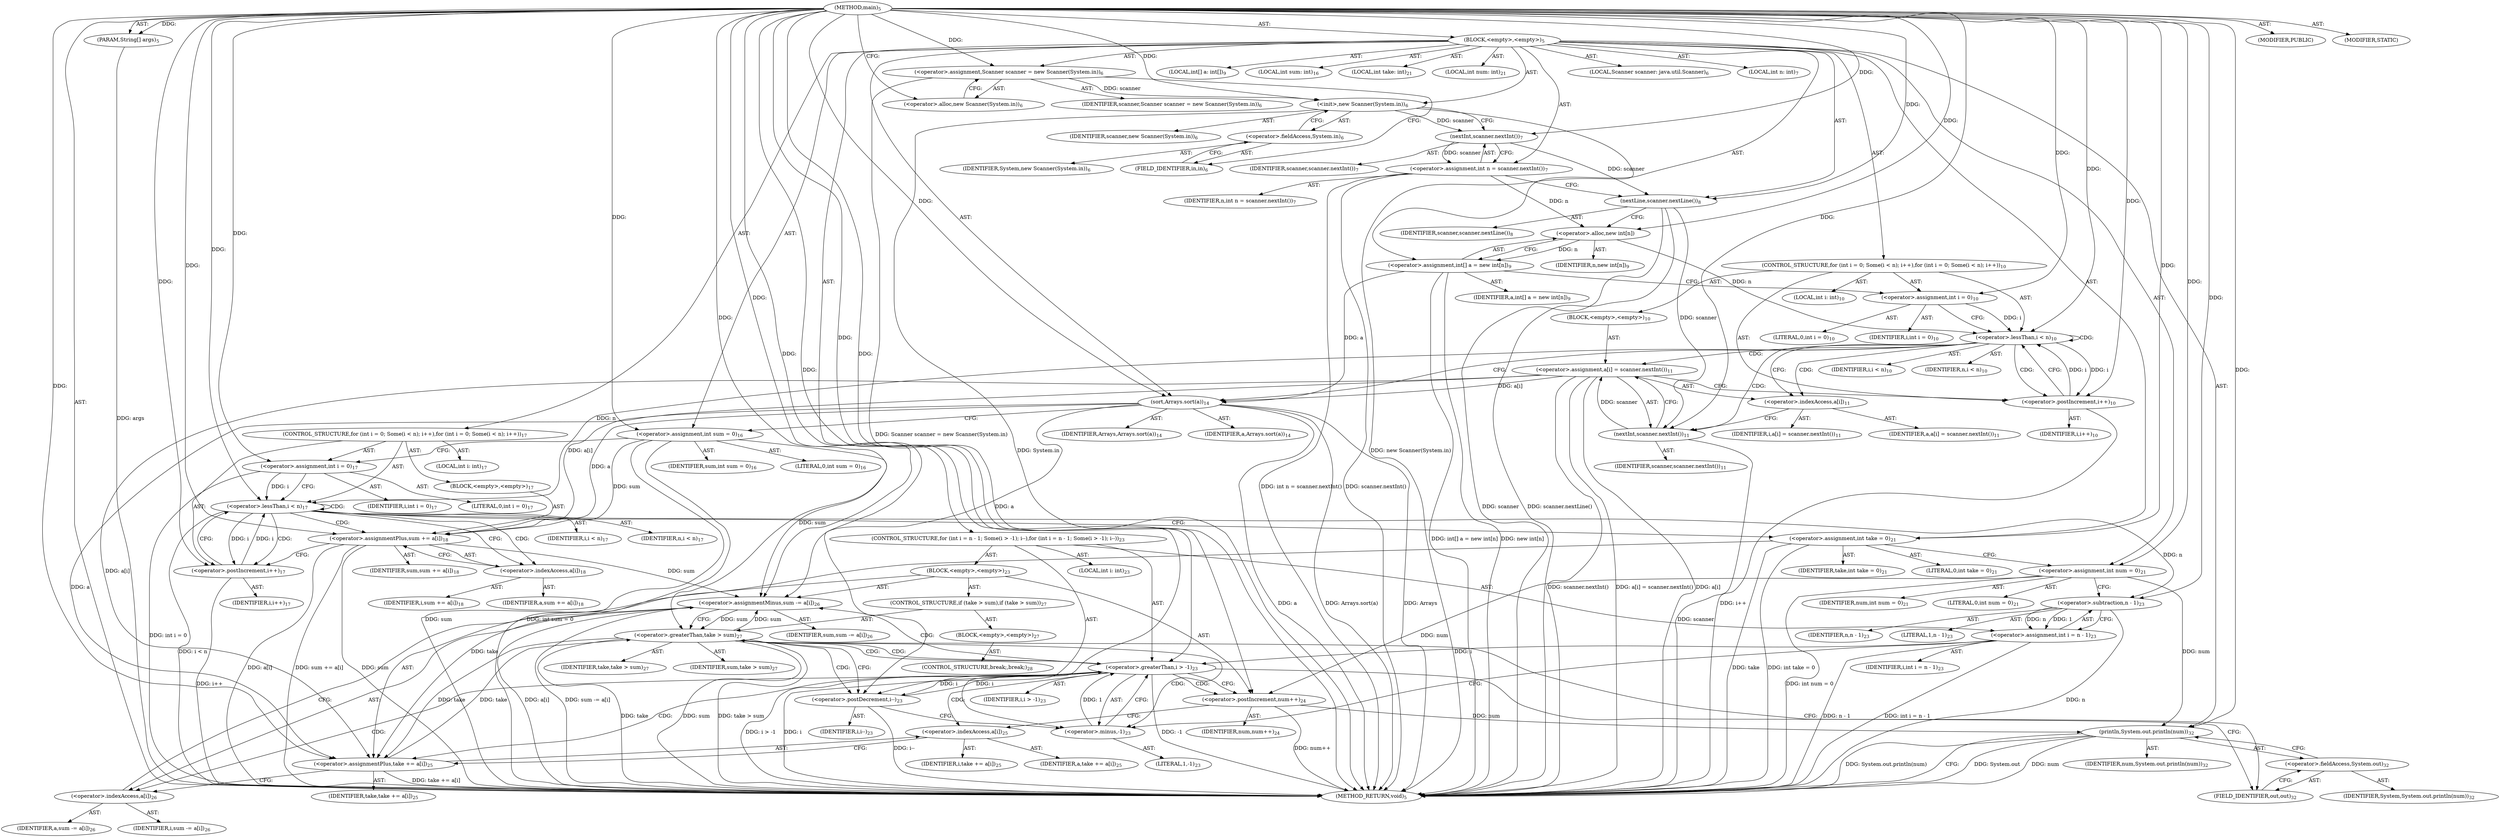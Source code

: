 digraph "main" {  
"19" [label = <(METHOD,main)<SUB>5</SUB>> ]
"20" [label = <(PARAM,String[] args)<SUB>5</SUB>> ]
"21" [label = <(BLOCK,&lt;empty&gt;,&lt;empty&gt;)<SUB>5</SUB>> ]
"4" [label = <(LOCAL,Scanner scanner: java.util.Scanner)<SUB>6</SUB>> ]
"22" [label = <(&lt;operator&gt;.assignment,Scanner scanner = new Scanner(System.in))<SUB>6</SUB>> ]
"23" [label = <(IDENTIFIER,scanner,Scanner scanner = new Scanner(System.in))<SUB>6</SUB>> ]
"24" [label = <(&lt;operator&gt;.alloc,new Scanner(System.in))<SUB>6</SUB>> ]
"25" [label = <(&lt;init&gt;,new Scanner(System.in))<SUB>6</SUB>> ]
"3" [label = <(IDENTIFIER,scanner,new Scanner(System.in))<SUB>6</SUB>> ]
"26" [label = <(&lt;operator&gt;.fieldAccess,System.in)<SUB>6</SUB>> ]
"27" [label = <(IDENTIFIER,System,new Scanner(System.in))<SUB>6</SUB>> ]
"28" [label = <(FIELD_IDENTIFIER,in,in)<SUB>6</SUB>> ]
"29" [label = <(LOCAL,int n: int)<SUB>7</SUB>> ]
"30" [label = <(&lt;operator&gt;.assignment,int n = scanner.nextInt())<SUB>7</SUB>> ]
"31" [label = <(IDENTIFIER,n,int n = scanner.nextInt())<SUB>7</SUB>> ]
"32" [label = <(nextInt,scanner.nextInt())<SUB>7</SUB>> ]
"33" [label = <(IDENTIFIER,scanner,scanner.nextInt())<SUB>7</SUB>> ]
"34" [label = <(nextLine,scanner.nextLine())<SUB>8</SUB>> ]
"35" [label = <(IDENTIFIER,scanner,scanner.nextLine())<SUB>8</SUB>> ]
"36" [label = <(LOCAL,int[] a: int[])<SUB>9</SUB>> ]
"37" [label = <(&lt;operator&gt;.assignment,int[] a = new int[n])<SUB>9</SUB>> ]
"38" [label = <(IDENTIFIER,a,int[] a = new int[n])<SUB>9</SUB>> ]
"39" [label = <(&lt;operator&gt;.alloc,new int[n])> ]
"40" [label = <(IDENTIFIER,n,new int[n])<SUB>9</SUB>> ]
"41" [label = <(CONTROL_STRUCTURE,for (int i = 0; Some(i &lt; n); i++),for (int i = 0; Some(i &lt; n); i++))<SUB>10</SUB>> ]
"42" [label = <(LOCAL,int i: int)<SUB>10</SUB>> ]
"43" [label = <(&lt;operator&gt;.assignment,int i = 0)<SUB>10</SUB>> ]
"44" [label = <(IDENTIFIER,i,int i = 0)<SUB>10</SUB>> ]
"45" [label = <(LITERAL,0,int i = 0)<SUB>10</SUB>> ]
"46" [label = <(&lt;operator&gt;.lessThan,i &lt; n)<SUB>10</SUB>> ]
"47" [label = <(IDENTIFIER,i,i &lt; n)<SUB>10</SUB>> ]
"48" [label = <(IDENTIFIER,n,i &lt; n)<SUB>10</SUB>> ]
"49" [label = <(&lt;operator&gt;.postIncrement,i++)<SUB>10</SUB>> ]
"50" [label = <(IDENTIFIER,i,i++)<SUB>10</SUB>> ]
"51" [label = <(BLOCK,&lt;empty&gt;,&lt;empty&gt;)<SUB>10</SUB>> ]
"52" [label = <(&lt;operator&gt;.assignment,a[i] = scanner.nextInt())<SUB>11</SUB>> ]
"53" [label = <(&lt;operator&gt;.indexAccess,a[i])<SUB>11</SUB>> ]
"54" [label = <(IDENTIFIER,a,a[i] = scanner.nextInt())<SUB>11</SUB>> ]
"55" [label = <(IDENTIFIER,i,a[i] = scanner.nextInt())<SUB>11</SUB>> ]
"56" [label = <(nextInt,scanner.nextInt())<SUB>11</SUB>> ]
"57" [label = <(IDENTIFIER,scanner,scanner.nextInt())<SUB>11</SUB>> ]
"58" [label = <(sort,Arrays.sort(a))<SUB>14</SUB>> ]
"59" [label = <(IDENTIFIER,Arrays,Arrays.sort(a))<SUB>14</SUB>> ]
"60" [label = <(IDENTIFIER,a,Arrays.sort(a))<SUB>14</SUB>> ]
"61" [label = <(LOCAL,int sum: int)<SUB>16</SUB>> ]
"62" [label = <(&lt;operator&gt;.assignment,int sum = 0)<SUB>16</SUB>> ]
"63" [label = <(IDENTIFIER,sum,int sum = 0)<SUB>16</SUB>> ]
"64" [label = <(LITERAL,0,int sum = 0)<SUB>16</SUB>> ]
"65" [label = <(CONTROL_STRUCTURE,for (int i = 0; Some(i &lt; n); i++),for (int i = 0; Some(i &lt; n); i++))<SUB>17</SUB>> ]
"66" [label = <(LOCAL,int i: int)<SUB>17</SUB>> ]
"67" [label = <(&lt;operator&gt;.assignment,int i = 0)<SUB>17</SUB>> ]
"68" [label = <(IDENTIFIER,i,int i = 0)<SUB>17</SUB>> ]
"69" [label = <(LITERAL,0,int i = 0)<SUB>17</SUB>> ]
"70" [label = <(&lt;operator&gt;.lessThan,i &lt; n)<SUB>17</SUB>> ]
"71" [label = <(IDENTIFIER,i,i &lt; n)<SUB>17</SUB>> ]
"72" [label = <(IDENTIFIER,n,i &lt; n)<SUB>17</SUB>> ]
"73" [label = <(&lt;operator&gt;.postIncrement,i++)<SUB>17</SUB>> ]
"74" [label = <(IDENTIFIER,i,i++)<SUB>17</SUB>> ]
"75" [label = <(BLOCK,&lt;empty&gt;,&lt;empty&gt;)<SUB>17</SUB>> ]
"76" [label = <(&lt;operator&gt;.assignmentPlus,sum += a[i])<SUB>18</SUB>> ]
"77" [label = <(IDENTIFIER,sum,sum += a[i])<SUB>18</SUB>> ]
"78" [label = <(&lt;operator&gt;.indexAccess,a[i])<SUB>18</SUB>> ]
"79" [label = <(IDENTIFIER,a,sum += a[i])<SUB>18</SUB>> ]
"80" [label = <(IDENTIFIER,i,sum += a[i])<SUB>18</SUB>> ]
"81" [label = <(LOCAL,int take: int)<SUB>21</SUB>> ]
"82" [label = <(LOCAL,int num: int)<SUB>21</SUB>> ]
"83" [label = <(&lt;operator&gt;.assignment,int take = 0)<SUB>21</SUB>> ]
"84" [label = <(IDENTIFIER,take,int take = 0)<SUB>21</SUB>> ]
"85" [label = <(LITERAL,0,int take = 0)<SUB>21</SUB>> ]
"86" [label = <(&lt;operator&gt;.assignment,int num = 0)<SUB>21</SUB>> ]
"87" [label = <(IDENTIFIER,num,int num = 0)<SUB>21</SUB>> ]
"88" [label = <(LITERAL,0,int num = 0)<SUB>21</SUB>> ]
"89" [label = <(CONTROL_STRUCTURE,for (int i = n - 1; Some(i &gt; -1); i--),for (int i = n - 1; Some(i &gt; -1); i--))<SUB>23</SUB>> ]
"90" [label = <(LOCAL,int i: int)<SUB>23</SUB>> ]
"91" [label = <(&lt;operator&gt;.assignment,int i = n - 1)<SUB>23</SUB>> ]
"92" [label = <(IDENTIFIER,i,int i = n - 1)<SUB>23</SUB>> ]
"93" [label = <(&lt;operator&gt;.subtraction,n - 1)<SUB>23</SUB>> ]
"94" [label = <(IDENTIFIER,n,n - 1)<SUB>23</SUB>> ]
"95" [label = <(LITERAL,1,n - 1)<SUB>23</SUB>> ]
"96" [label = <(&lt;operator&gt;.greaterThan,i &gt; -1)<SUB>23</SUB>> ]
"97" [label = <(IDENTIFIER,i,i &gt; -1)<SUB>23</SUB>> ]
"98" [label = <(&lt;operator&gt;.minus,-1)<SUB>23</SUB>> ]
"99" [label = <(LITERAL,1,-1)<SUB>23</SUB>> ]
"100" [label = <(&lt;operator&gt;.postDecrement,i--)<SUB>23</SUB>> ]
"101" [label = <(IDENTIFIER,i,i--)<SUB>23</SUB>> ]
"102" [label = <(BLOCK,&lt;empty&gt;,&lt;empty&gt;)<SUB>23</SUB>> ]
"103" [label = <(&lt;operator&gt;.postIncrement,num++)<SUB>24</SUB>> ]
"104" [label = <(IDENTIFIER,num,num++)<SUB>24</SUB>> ]
"105" [label = <(&lt;operator&gt;.assignmentPlus,take += a[i])<SUB>25</SUB>> ]
"106" [label = <(IDENTIFIER,take,take += a[i])<SUB>25</SUB>> ]
"107" [label = <(&lt;operator&gt;.indexAccess,a[i])<SUB>25</SUB>> ]
"108" [label = <(IDENTIFIER,a,take += a[i])<SUB>25</SUB>> ]
"109" [label = <(IDENTIFIER,i,take += a[i])<SUB>25</SUB>> ]
"110" [label = <(&lt;operator&gt;.assignmentMinus,sum -= a[i])<SUB>26</SUB>> ]
"111" [label = <(IDENTIFIER,sum,sum -= a[i])<SUB>26</SUB>> ]
"112" [label = <(&lt;operator&gt;.indexAccess,a[i])<SUB>26</SUB>> ]
"113" [label = <(IDENTIFIER,a,sum -= a[i])<SUB>26</SUB>> ]
"114" [label = <(IDENTIFIER,i,sum -= a[i])<SUB>26</SUB>> ]
"115" [label = <(CONTROL_STRUCTURE,if (take &gt; sum),if (take &gt; sum))<SUB>27</SUB>> ]
"116" [label = <(&lt;operator&gt;.greaterThan,take &gt; sum)<SUB>27</SUB>> ]
"117" [label = <(IDENTIFIER,take,take &gt; sum)<SUB>27</SUB>> ]
"118" [label = <(IDENTIFIER,sum,take &gt; sum)<SUB>27</SUB>> ]
"119" [label = <(BLOCK,&lt;empty&gt;,&lt;empty&gt;)<SUB>27</SUB>> ]
"120" [label = <(CONTROL_STRUCTURE,break;,break;)<SUB>28</SUB>> ]
"121" [label = <(println,System.out.println(num))<SUB>32</SUB>> ]
"122" [label = <(&lt;operator&gt;.fieldAccess,System.out)<SUB>32</SUB>> ]
"123" [label = <(IDENTIFIER,System,System.out.println(num))<SUB>32</SUB>> ]
"124" [label = <(FIELD_IDENTIFIER,out,out)<SUB>32</SUB>> ]
"125" [label = <(IDENTIFIER,num,System.out.println(num))<SUB>32</SUB>> ]
"126" [label = <(MODIFIER,PUBLIC)> ]
"127" [label = <(MODIFIER,STATIC)> ]
"128" [label = <(METHOD_RETURN,void)<SUB>5</SUB>> ]
  "19" -> "20"  [ label = "AST: "] 
  "19" -> "21"  [ label = "AST: "] 
  "19" -> "126"  [ label = "AST: "] 
  "19" -> "127"  [ label = "AST: "] 
  "19" -> "128"  [ label = "AST: "] 
  "21" -> "4"  [ label = "AST: "] 
  "21" -> "22"  [ label = "AST: "] 
  "21" -> "25"  [ label = "AST: "] 
  "21" -> "29"  [ label = "AST: "] 
  "21" -> "30"  [ label = "AST: "] 
  "21" -> "34"  [ label = "AST: "] 
  "21" -> "36"  [ label = "AST: "] 
  "21" -> "37"  [ label = "AST: "] 
  "21" -> "41"  [ label = "AST: "] 
  "21" -> "58"  [ label = "AST: "] 
  "21" -> "61"  [ label = "AST: "] 
  "21" -> "62"  [ label = "AST: "] 
  "21" -> "65"  [ label = "AST: "] 
  "21" -> "81"  [ label = "AST: "] 
  "21" -> "82"  [ label = "AST: "] 
  "21" -> "83"  [ label = "AST: "] 
  "21" -> "86"  [ label = "AST: "] 
  "21" -> "89"  [ label = "AST: "] 
  "21" -> "121"  [ label = "AST: "] 
  "22" -> "23"  [ label = "AST: "] 
  "22" -> "24"  [ label = "AST: "] 
  "25" -> "3"  [ label = "AST: "] 
  "25" -> "26"  [ label = "AST: "] 
  "26" -> "27"  [ label = "AST: "] 
  "26" -> "28"  [ label = "AST: "] 
  "30" -> "31"  [ label = "AST: "] 
  "30" -> "32"  [ label = "AST: "] 
  "32" -> "33"  [ label = "AST: "] 
  "34" -> "35"  [ label = "AST: "] 
  "37" -> "38"  [ label = "AST: "] 
  "37" -> "39"  [ label = "AST: "] 
  "39" -> "40"  [ label = "AST: "] 
  "41" -> "42"  [ label = "AST: "] 
  "41" -> "43"  [ label = "AST: "] 
  "41" -> "46"  [ label = "AST: "] 
  "41" -> "49"  [ label = "AST: "] 
  "41" -> "51"  [ label = "AST: "] 
  "43" -> "44"  [ label = "AST: "] 
  "43" -> "45"  [ label = "AST: "] 
  "46" -> "47"  [ label = "AST: "] 
  "46" -> "48"  [ label = "AST: "] 
  "49" -> "50"  [ label = "AST: "] 
  "51" -> "52"  [ label = "AST: "] 
  "52" -> "53"  [ label = "AST: "] 
  "52" -> "56"  [ label = "AST: "] 
  "53" -> "54"  [ label = "AST: "] 
  "53" -> "55"  [ label = "AST: "] 
  "56" -> "57"  [ label = "AST: "] 
  "58" -> "59"  [ label = "AST: "] 
  "58" -> "60"  [ label = "AST: "] 
  "62" -> "63"  [ label = "AST: "] 
  "62" -> "64"  [ label = "AST: "] 
  "65" -> "66"  [ label = "AST: "] 
  "65" -> "67"  [ label = "AST: "] 
  "65" -> "70"  [ label = "AST: "] 
  "65" -> "73"  [ label = "AST: "] 
  "65" -> "75"  [ label = "AST: "] 
  "67" -> "68"  [ label = "AST: "] 
  "67" -> "69"  [ label = "AST: "] 
  "70" -> "71"  [ label = "AST: "] 
  "70" -> "72"  [ label = "AST: "] 
  "73" -> "74"  [ label = "AST: "] 
  "75" -> "76"  [ label = "AST: "] 
  "76" -> "77"  [ label = "AST: "] 
  "76" -> "78"  [ label = "AST: "] 
  "78" -> "79"  [ label = "AST: "] 
  "78" -> "80"  [ label = "AST: "] 
  "83" -> "84"  [ label = "AST: "] 
  "83" -> "85"  [ label = "AST: "] 
  "86" -> "87"  [ label = "AST: "] 
  "86" -> "88"  [ label = "AST: "] 
  "89" -> "90"  [ label = "AST: "] 
  "89" -> "91"  [ label = "AST: "] 
  "89" -> "96"  [ label = "AST: "] 
  "89" -> "100"  [ label = "AST: "] 
  "89" -> "102"  [ label = "AST: "] 
  "91" -> "92"  [ label = "AST: "] 
  "91" -> "93"  [ label = "AST: "] 
  "93" -> "94"  [ label = "AST: "] 
  "93" -> "95"  [ label = "AST: "] 
  "96" -> "97"  [ label = "AST: "] 
  "96" -> "98"  [ label = "AST: "] 
  "98" -> "99"  [ label = "AST: "] 
  "100" -> "101"  [ label = "AST: "] 
  "102" -> "103"  [ label = "AST: "] 
  "102" -> "105"  [ label = "AST: "] 
  "102" -> "110"  [ label = "AST: "] 
  "102" -> "115"  [ label = "AST: "] 
  "103" -> "104"  [ label = "AST: "] 
  "105" -> "106"  [ label = "AST: "] 
  "105" -> "107"  [ label = "AST: "] 
  "107" -> "108"  [ label = "AST: "] 
  "107" -> "109"  [ label = "AST: "] 
  "110" -> "111"  [ label = "AST: "] 
  "110" -> "112"  [ label = "AST: "] 
  "112" -> "113"  [ label = "AST: "] 
  "112" -> "114"  [ label = "AST: "] 
  "115" -> "116"  [ label = "AST: "] 
  "115" -> "119"  [ label = "AST: "] 
  "116" -> "117"  [ label = "AST: "] 
  "116" -> "118"  [ label = "AST: "] 
  "119" -> "120"  [ label = "AST: "] 
  "121" -> "122"  [ label = "AST: "] 
  "121" -> "125"  [ label = "AST: "] 
  "122" -> "123"  [ label = "AST: "] 
  "122" -> "124"  [ label = "AST: "] 
  "22" -> "28"  [ label = "CFG: "] 
  "25" -> "32"  [ label = "CFG: "] 
  "30" -> "34"  [ label = "CFG: "] 
  "34" -> "39"  [ label = "CFG: "] 
  "37" -> "43"  [ label = "CFG: "] 
  "58" -> "62"  [ label = "CFG: "] 
  "62" -> "67"  [ label = "CFG: "] 
  "83" -> "86"  [ label = "CFG: "] 
  "86" -> "93"  [ label = "CFG: "] 
  "121" -> "128"  [ label = "CFG: "] 
  "24" -> "22"  [ label = "CFG: "] 
  "26" -> "25"  [ label = "CFG: "] 
  "32" -> "30"  [ label = "CFG: "] 
  "39" -> "37"  [ label = "CFG: "] 
  "43" -> "46"  [ label = "CFG: "] 
  "46" -> "53"  [ label = "CFG: "] 
  "46" -> "58"  [ label = "CFG: "] 
  "49" -> "46"  [ label = "CFG: "] 
  "67" -> "70"  [ label = "CFG: "] 
  "70" -> "78"  [ label = "CFG: "] 
  "70" -> "83"  [ label = "CFG: "] 
  "73" -> "70"  [ label = "CFG: "] 
  "91" -> "98"  [ label = "CFG: "] 
  "96" -> "103"  [ label = "CFG: "] 
  "96" -> "124"  [ label = "CFG: "] 
  "100" -> "98"  [ label = "CFG: "] 
  "122" -> "121"  [ label = "CFG: "] 
  "28" -> "26"  [ label = "CFG: "] 
  "52" -> "49"  [ label = "CFG: "] 
  "76" -> "73"  [ label = "CFG: "] 
  "93" -> "91"  [ label = "CFG: "] 
  "98" -> "96"  [ label = "CFG: "] 
  "103" -> "107"  [ label = "CFG: "] 
  "105" -> "112"  [ label = "CFG: "] 
  "110" -> "116"  [ label = "CFG: "] 
  "124" -> "122"  [ label = "CFG: "] 
  "53" -> "56"  [ label = "CFG: "] 
  "56" -> "52"  [ label = "CFG: "] 
  "78" -> "76"  [ label = "CFG: "] 
  "107" -> "105"  [ label = "CFG: "] 
  "112" -> "110"  [ label = "CFG: "] 
  "116" -> "124"  [ label = "CFG: "] 
  "116" -> "100"  [ label = "CFG: "] 
  "19" -> "24"  [ label = "CFG: "] 
  "20" -> "128"  [ label = "DDG: args"] 
  "22" -> "128"  [ label = "DDG: Scanner scanner = new Scanner(System.in)"] 
  "25" -> "128"  [ label = "DDG: System.in"] 
  "25" -> "128"  [ label = "DDG: new Scanner(System.in)"] 
  "30" -> "128"  [ label = "DDG: scanner.nextInt()"] 
  "30" -> "128"  [ label = "DDG: int n = scanner.nextInt()"] 
  "34" -> "128"  [ label = "DDG: scanner"] 
  "34" -> "128"  [ label = "DDG: scanner.nextLine()"] 
  "37" -> "128"  [ label = "DDG: new int[n]"] 
  "37" -> "128"  [ label = "DDG: int[] a = new int[n]"] 
  "58" -> "128"  [ label = "DDG: a"] 
  "58" -> "128"  [ label = "DDG: Arrays.sort(a)"] 
  "62" -> "128"  [ label = "DDG: sum"] 
  "62" -> "128"  [ label = "DDG: int sum = 0"] 
  "67" -> "128"  [ label = "DDG: int i = 0"] 
  "70" -> "128"  [ label = "DDG: i &lt; n"] 
  "83" -> "128"  [ label = "DDG: take"] 
  "83" -> "128"  [ label = "DDG: int take = 0"] 
  "86" -> "128"  [ label = "DDG: int num = 0"] 
  "93" -> "128"  [ label = "DDG: n"] 
  "91" -> "128"  [ label = "DDG: n - 1"] 
  "91" -> "128"  [ label = "DDG: int i = n - 1"] 
  "96" -> "128"  [ label = "DDG: i"] 
  "96" -> "128"  [ label = "DDG: -1"] 
  "96" -> "128"  [ label = "DDG: i &gt; -1"] 
  "103" -> "128"  [ label = "DDG: num++"] 
  "105" -> "128"  [ label = "DDG: take += a[i]"] 
  "110" -> "128"  [ label = "DDG: a[i]"] 
  "110" -> "128"  [ label = "DDG: sum -= a[i]"] 
  "116" -> "128"  [ label = "DDG: take"] 
  "116" -> "128"  [ label = "DDG: sum"] 
  "116" -> "128"  [ label = "DDG: take &gt; sum"] 
  "100" -> "128"  [ label = "DDG: i--"] 
  "121" -> "128"  [ label = "DDG: System.out"] 
  "121" -> "128"  [ label = "DDG: num"] 
  "121" -> "128"  [ label = "DDG: System.out.println(num)"] 
  "76" -> "128"  [ label = "DDG: sum"] 
  "76" -> "128"  [ label = "DDG: a[i]"] 
  "76" -> "128"  [ label = "DDG: sum += a[i]"] 
  "73" -> "128"  [ label = "DDG: i++"] 
  "52" -> "128"  [ label = "DDG: a[i]"] 
  "56" -> "128"  [ label = "DDG: scanner"] 
  "52" -> "128"  [ label = "DDG: scanner.nextInt()"] 
  "52" -> "128"  [ label = "DDG: a[i] = scanner.nextInt()"] 
  "49" -> "128"  [ label = "DDG: i++"] 
  "58" -> "128"  [ label = "DDG: Arrays"] 
  "19" -> "20"  [ label = "DDG: "] 
  "19" -> "22"  [ label = "DDG: "] 
  "32" -> "30"  [ label = "DDG: scanner"] 
  "39" -> "37"  [ label = "DDG: n"] 
  "19" -> "62"  [ label = "DDG: "] 
  "19" -> "83"  [ label = "DDG: "] 
  "19" -> "86"  [ label = "DDG: "] 
  "22" -> "25"  [ label = "DDG: scanner"] 
  "19" -> "25"  [ label = "DDG: "] 
  "32" -> "34"  [ label = "DDG: scanner"] 
  "19" -> "34"  [ label = "DDG: "] 
  "19" -> "43"  [ label = "DDG: "] 
  "19" -> "58"  [ label = "DDG: "] 
  "37" -> "58"  [ label = "DDG: a"] 
  "52" -> "58"  [ label = "DDG: a[i]"] 
  "19" -> "67"  [ label = "DDG: "] 
  "93" -> "91"  [ label = "DDG: n"] 
  "93" -> "91"  [ label = "DDG: 1"] 
  "86" -> "121"  [ label = "DDG: num"] 
  "103" -> "121"  [ label = "DDG: num"] 
  "19" -> "121"  [ label = "DDG: "] 
  "25" -> "32"  [ label = "DDG: scanner"] 
  "19" -> "32"  [ label = "DDG: "] 
  "30" -> "39"  [ label = "DDG: n"] 
  "19" -> "39"  [ label = "DDG: "] 
  "43" -> "46"  [ label = "DDG: i"] 
  "49" -> "46"  [ label = "DDG: i"] 
  "19" -> "46"  [ label = "DDG: "] 
  "39" -> "46"  [ label = "DDG: n"] 
  "46" -> "49"  [ label = "DDG: i"] 
  "19" -> "49"  [ label = "DDG: "] 
  "56" -> "52"  [ label = "DDG: scanner"] 
  "67" -> "70"  [ label = "DDG: i"] 
  "73" -> "70"  [ label = "DDG: i"] 
  "19" -> "70"  [ label = "DDG: "] 
  "46" -> "70"  [ label = "DDG: n"] 
  "70" -> "73"  [ label = "DDG: i"] 
  "19" -> "73"  [ label = "DDG: "] 
  "58" -> "76"  [ label = "DDG: a"] 
  "52" -> "76"  [ label = "DDG: a[i]"] 
  "91" -> "96"  [ label = "DDG: i"] 
  "100" -> "96"  [ label = "DDG: i"] 
  "19" -> "96"  [ label = "DDG: "] 
  "98" -> "96"  [ label = "DDG: 1"] 
  "96" -> "100"  [ label = "DDG: i"] 
  "19" -> "100"  [ label = "DDG: "] 
  "58" -> "105"  [ label = "DDG: a"] 
  "52" -> "105"  [ label = "DDG: a[i]"] 
  "58" -> "110"  [ label = "DDG: a"] 
  "62" -> "76"  [ label = "DDG: sum"] 
  "19" -> "76"  [ label = "DDG: "] 
  "70" -> "93"  [ label = "DDG: n"] 
  "19" -> "93"  [ label = "DDG: "] 
  "19" -> "98"  [ label = "DDG: "] 
  "86" -> "103"  [ label = "DDG: num"] 
  "19" -> "103"  [ label = "DDG: "] 
  "83" -> "105"  [ label = "DDG: take"] 
  "116" -> "105"  [ label = "DDG: take"] 
  "19" -> "105"  [ label = "DDG: "] 
  "62" -> "110"  [ label = "DDG: sum"] 
  "116" -> "110"  [ label = "DDG: sum"] 
  "76" -> "110"  [ label = "DDG: sum"] 
  "19" -> "110"  [ label = "DDG: "] 
  "34" -> "56"  [ label = "DDG: scanner"] 
  "19" -> "56"  [ label = "DDG: "] 
  "105" -> "116"  [ label = "DDG: take"] 
  "19" -> "116"  [ label = "DDG: "] 
  "110" -> "116"  [ label = "DDG: sum"] 
  "46" -> "49"  [ label = "CDG: "] 
  "46" -> "52"  [ label = "CDG: "] 
  "46" -> "46"  [ label = "CDG: "] 
  "46" -> "53"  [ label = "CDG: "] 
  "46" -> "56"  [ label = "CDG: "] 
  "70" -> "73"  [ label = "CDG: "] 
  "70" -> "70"  [ label = "CDG: "] 
  "70" -> "76"  [ label = "CDG: "] 
  "70" -> "78"  [ label = "CDG: "] 
  "96" -> "107"  [ label = "CDG: "] 
  "96" -> "105"  [ label = "CDG: "] 
  "96" -> "116"  [ label = "CDG: "] 
  "96" -> "103"  [ label = "CDG: "] 
  "96" -> "110"  [ label = "CDG: "] 
  "96" -> "112"  [ label = "CDG: "] 
  "116" -> "96"  [ label = "CDG: "] 
  "116" -> "98"  [ label = "CDG: "] 
  "116" -> "100"  [ label = "CDG: "] 
}
